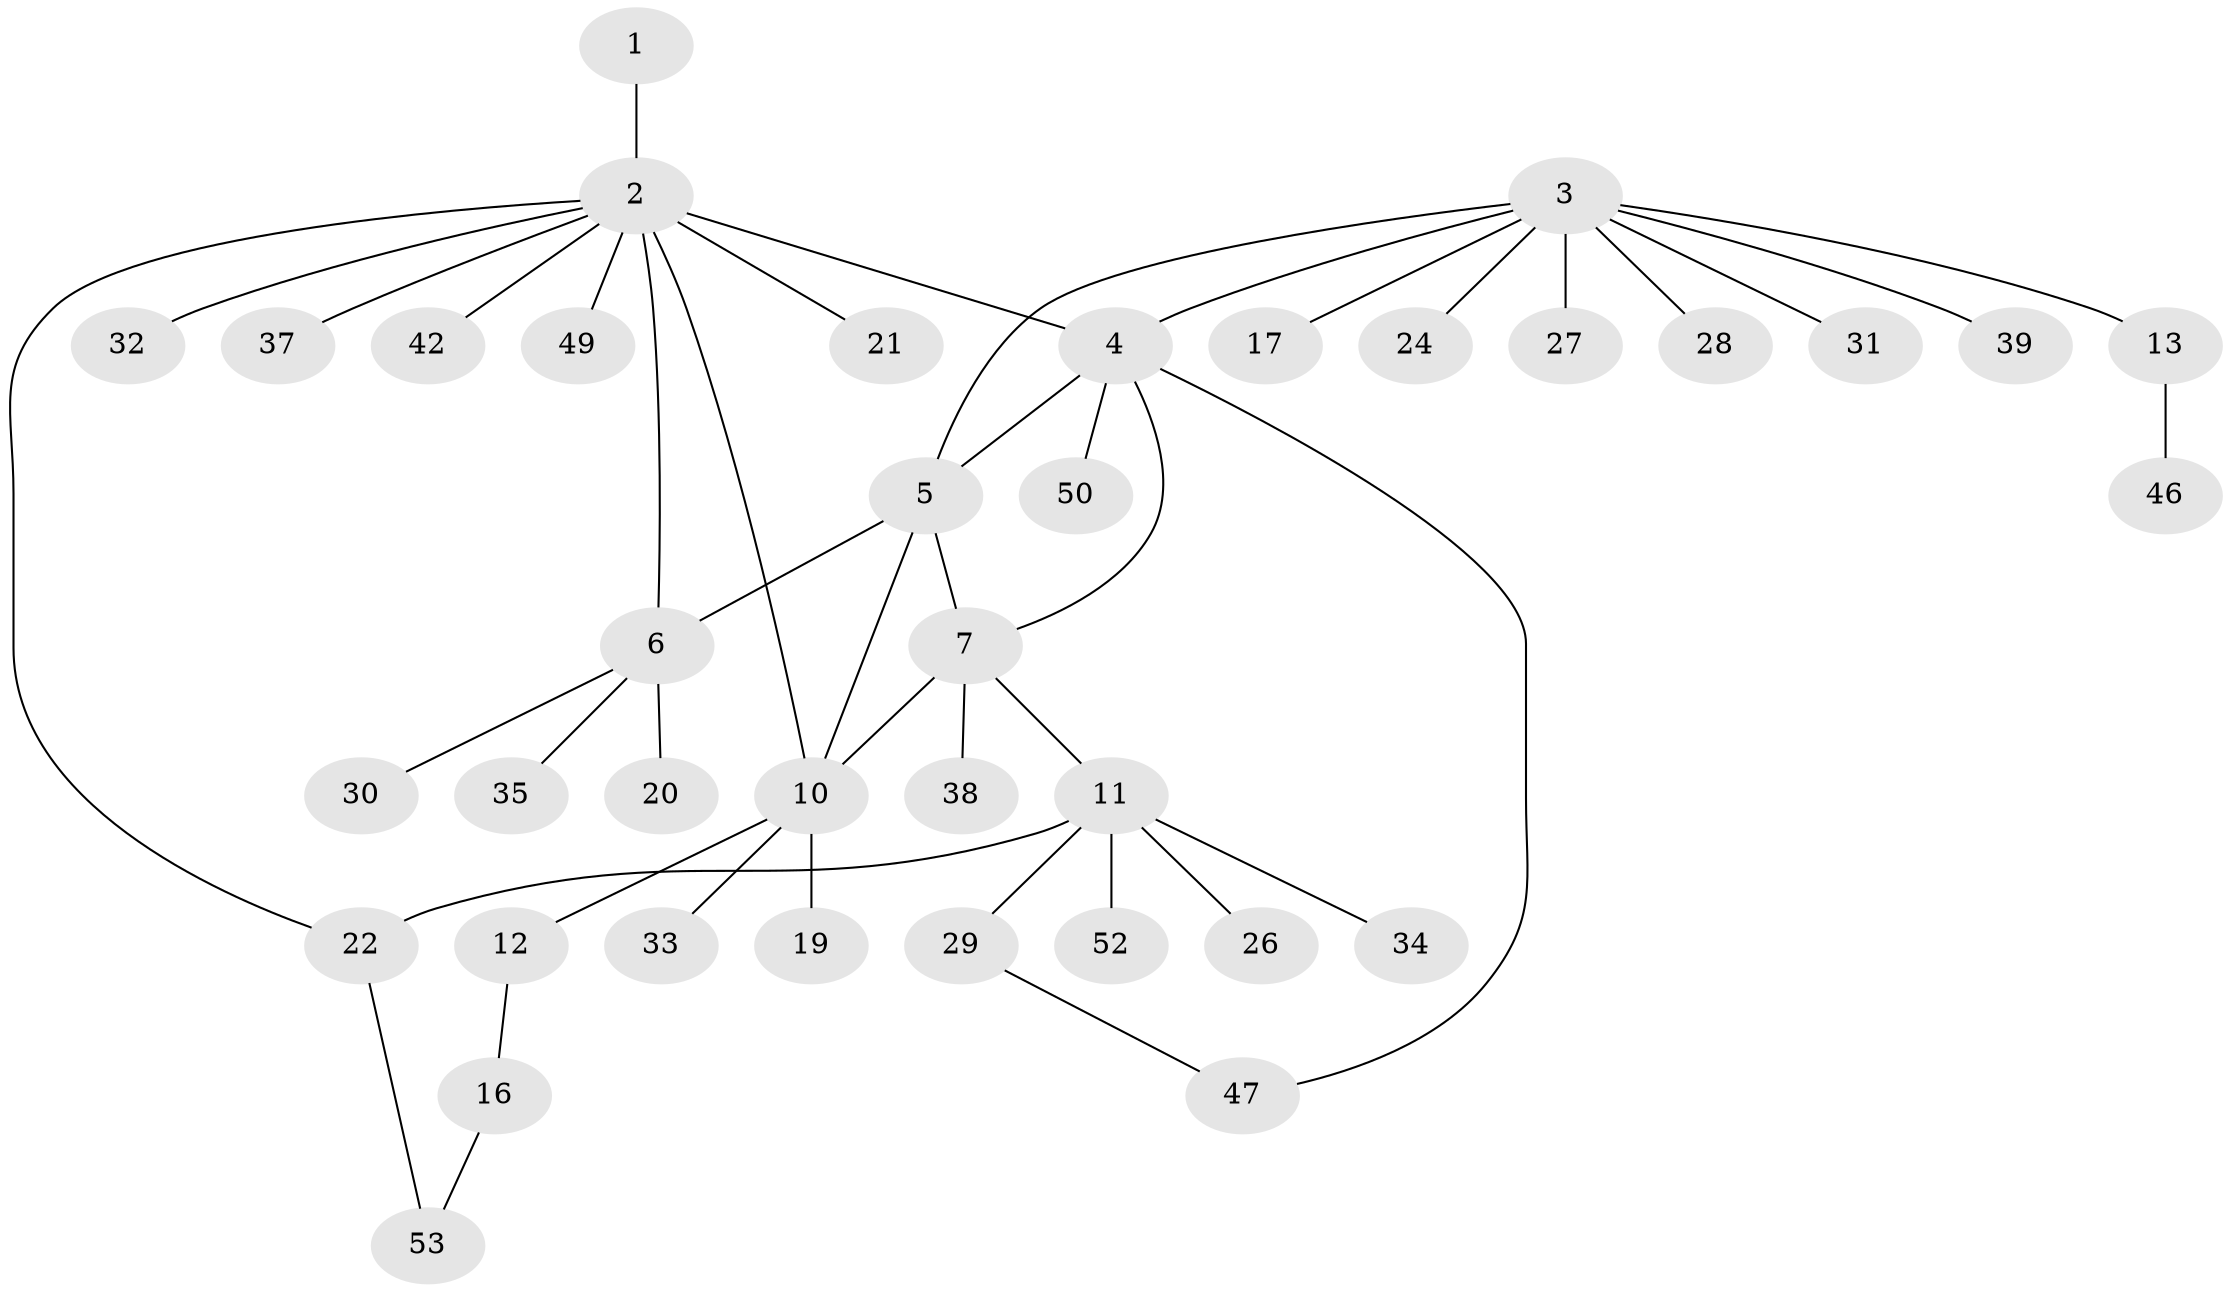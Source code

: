 // original degree distribution, {2: 0.24074074074074073, 11: 0.018518518518518517, 9: 0.018518518518518517, 5: 0.05555555555555555, 4: 0.05555555555555555, 3: 0.05555555555555555, 7: 0.037037037037037035, 1: 0.5185185185185185}
// Generated by graph-tools (version 1.1) at 2025/42/03/06/25 10:42:10]
// undirected, 38 vertices, 45 edges
graph export_dot {
graph [start="1"]
  node [color=gray90,style=filled];
  1 [super="+43"];
  2 [super="+18"];
  3 [super="+15"];
  4 [super="+8"];
  5 [super="+9"];
  6 [super="+23"];
  7;
  10 [super="+51"];
  11 [super="+45"];
  12 [super="+36"];
  13 [super="+14"];
  16 [super="+44"];
  17;
  19 [super="+25"];
  20 [super="+54"];
  21;
  22 [super="+40"];
  24;
  26 [super="+41"];
  27 [super="+48"];
  28;
  29;
  30;
  31;
  32;
  33;
  34;
  35;
  37;
  38;
  39;
  42;
  46;
  47;
  49;
  50;
  52;
  53;
  1 -- 2;
  2 -- 4 [weight=2];
  2 -- 6;
  2 -- 10;
  2 -- 21;
  2 -- 22;
  2 -- 32;
  2 -- 37;
  2 -- 42;
  2 -- 49;
  3 -- 4;
  3 -- 13;
  3 -- 17;
  3 -- 24;
  3 -- 27;
  3 -- 28;
  3 -- 39;
  3 -- 31;
  3 -- 5;
  4 -- 5;
  4 -- 47;
  4 -- 50;
  4 -- 7;
  5 -- 6;
  5 -- 7;
  5 -- 10;
  6 -- 20;
  6 -- 30;
  6 -- 35;
  7 -- 10;
  7 -- 11;
  7 -- 38;
  10 -- 12;
  10 -- 19;
  10 -- 33;
  11 -- 22;
  11 -- 26;
  11 -- 29;
  11 -- 34;
  11 -- 52;
  12 -- 16;
  13 -- 46;
  16 -- 53;
  22 -- 53;
  29 -- 47;
}
